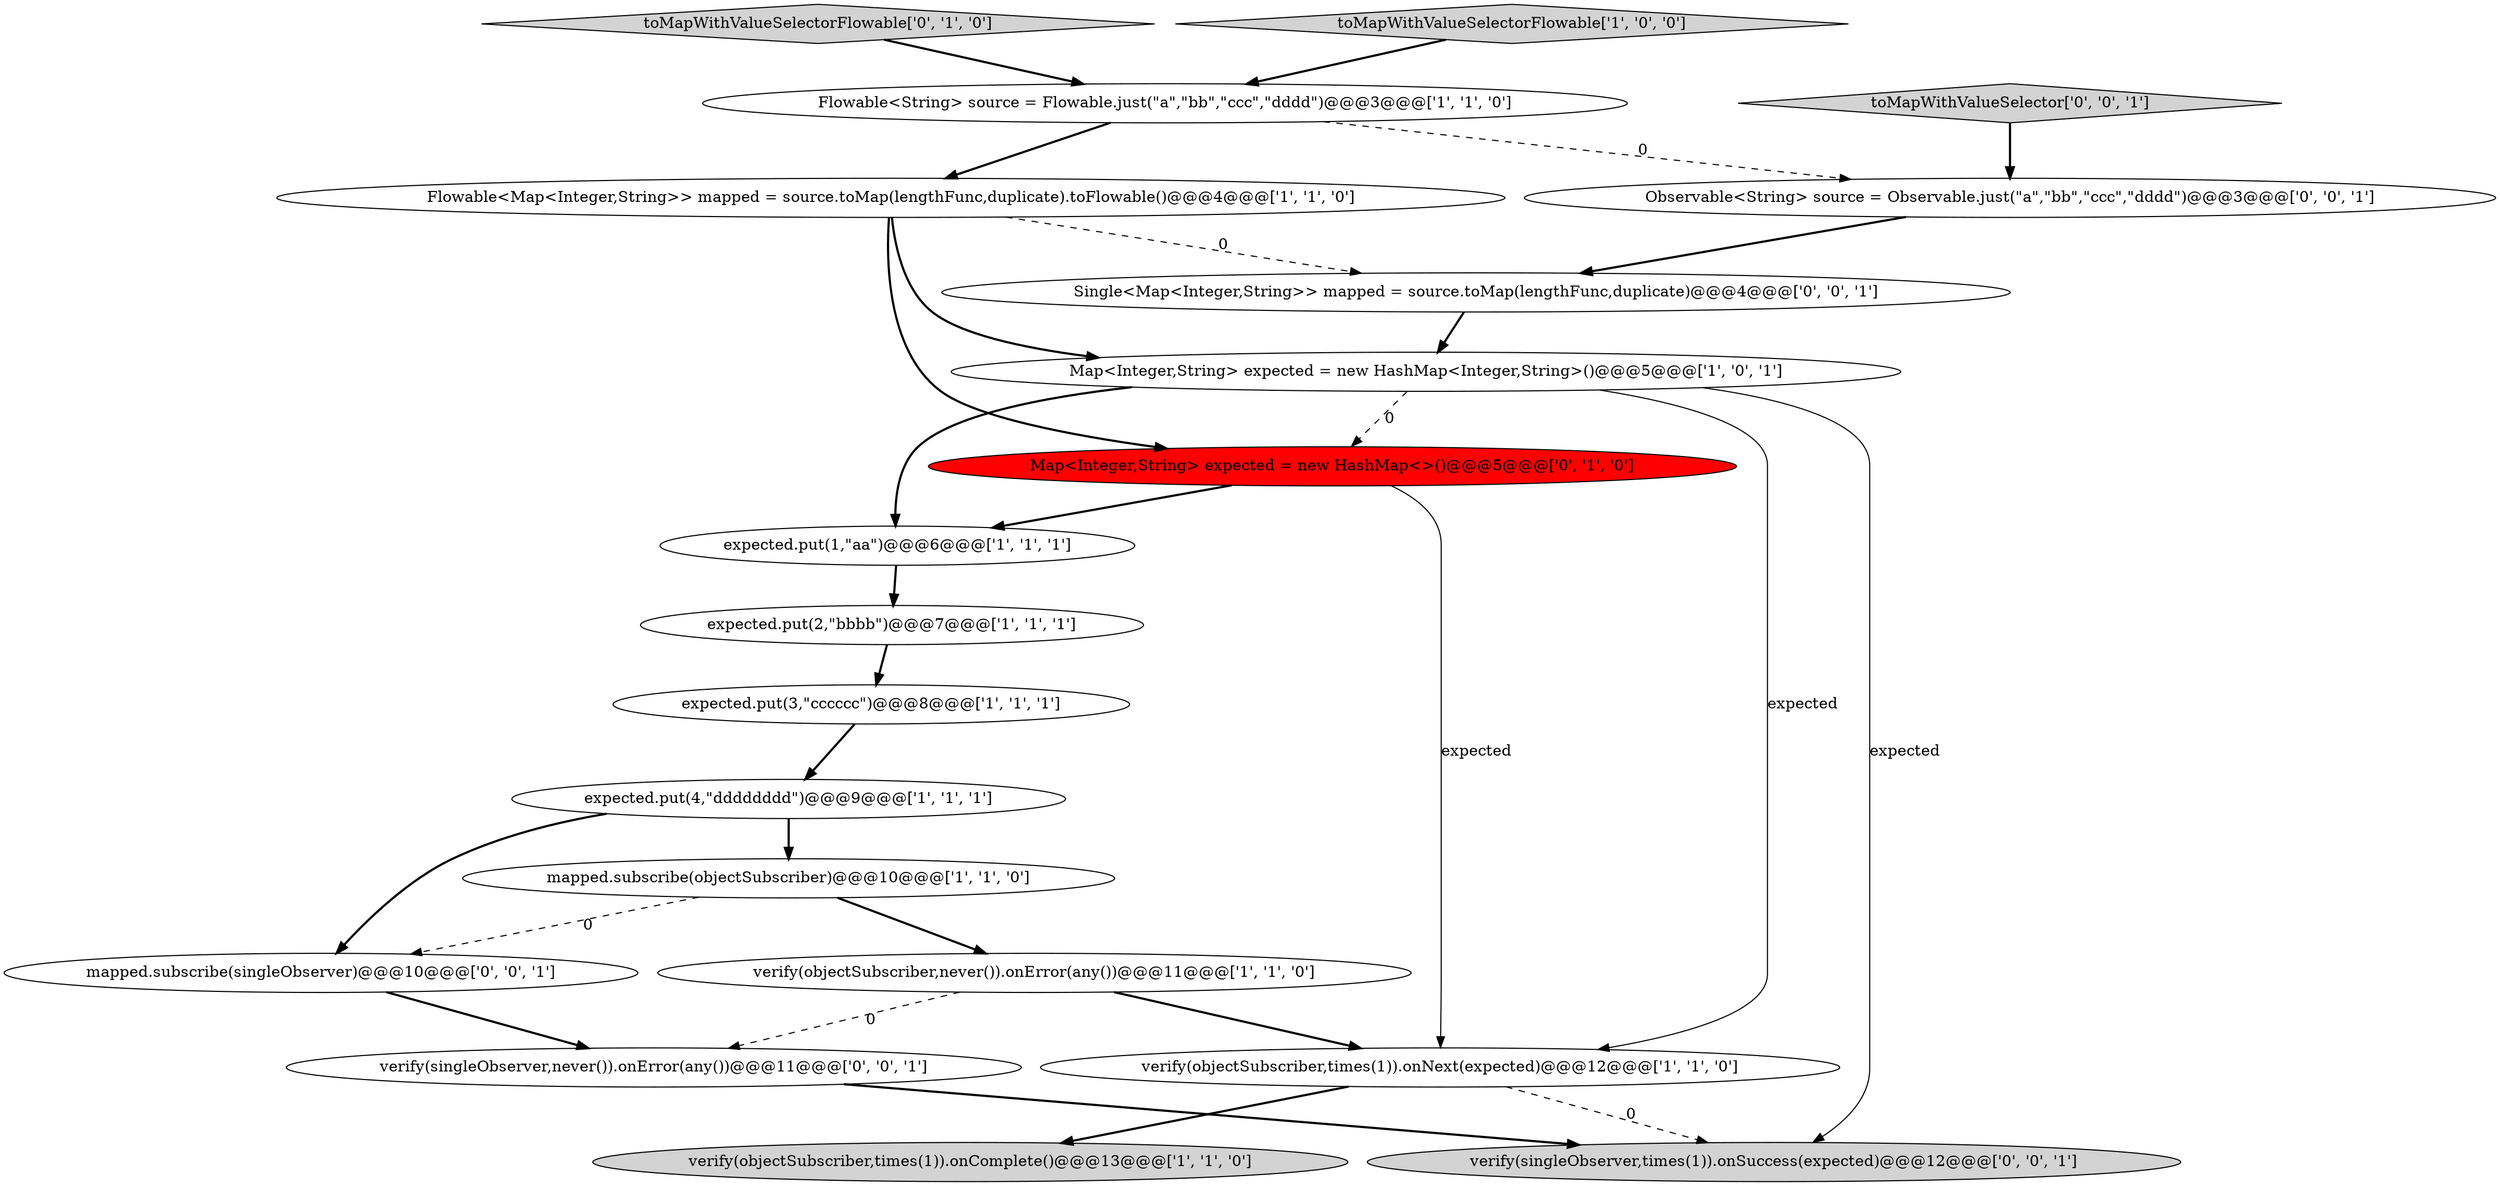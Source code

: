 digraph {
8 [style = filled, label = "expected.put(3,\"cccccc\")@@@8@@@['1', '1', '1']", fillcolor = white, shape = ellipse image = "AAA0AAABBB1BBB"];
9 [style = filled, label = "expected.put(1,\"aa\")@@@6@@@['1', '1', '1']", fillcolor = white, shape = ellipse image = "AAA0AAABBB1BBB"];
11 [style = filled, label = "Flowable<String> source = Flowable.just(\"a\",\"bb\",\"ccc\",\"dddd\")@@@3@@@['1', '1', '0']", fillcolor = white, shape = ellipse image = "AAA0AAABBB1BBB"];
7 [style = filled, label = "verify(objectSubscriber,times(1)).onNext(expected)@@@12@@@['1', '1', '0']", fillcolor = white, shape = ellipse image = "AAA0AAABBB1BBB"];
3 [style = filled, label = "Map<Integer,String> expected = new HashMap<Integer,String>()@@@5@@@['1', '0', '1']", fillcolor = white, shape = ellipse image = "AAA0AAABBB1BBB"];
17 [style = filled, label = "mapped.subscribe(singleObserver)@@@10@@@['0', '0', '1']", fillcolor = white, shape = ellipse image = "AAA0AAABBB3BBB"];
19 [style = filled, label = "verify(singleObserver,times(1)).onSuccess(expected)@@@12@@@['0', '0', '1']", fillcolor = lightgray, shape = ellipse image = "AAA0AAABBB3BBB"];
12 [style = filled, label = "Map<Integer,String> expected = new HashMap<>()@@@5@@@['0', '1', '0']", fillcolor = red, shape = ellipse image = "AAA1AAABBB2BBB"];
0 [style = filled, label = "verify(objectSubscriber,never()).onError(any())@@@11@@@['1', '1', '0']", fillcolor = white, shape = ellipse image = "AAA0AAABBB1BBB"];
6 [style = filled, label = "Flowable<Map<Integer,String>> mapped = source.toMap(lengthFunc,duplicate).toFlowable()@@@4@@@['1', '1', '0']", fillcolor = white, shape = ellipse image = "AAA0AAABBB1BBB"];
10 [style = filled, label = "mapped.subscribe(objectSubscriber)@@@10@@@['1', '1', '0']", fillcolor = white, shape = ellipse image = "AAA0AAABBB1BBB"];
14 [style = filled, label = "Observable<String> source = Observable.just(\"a\",\"bb\",\"ccc\",\"dddd\")@@@3@@@['0', '0', '1']", fillcolor = white, shape = ellipse image = "AAA0AAABBB3BBB"];
16 [style = filled, label = "toMapWithValueSelector['0', '0', '1']", fillcolor = lightgray, shape = diamond image = "AAA0AAABBB3BBB"];
13 [style = filled, label = "toMapWithValueSelectorFlowable['0', '1', '0']", fillcolor = lightgray, shape = diamond image = "AAA0AAABBB2BBB"];
1 [style = filled, label = "verify(objectSubscriber,times(1)).onComplete()@@@13@@@['1', '1', '0']", fillcolor = lightgray, shape = ellipse image = "AAA0AAABBB1BBB"];
15 [style = filled, label = "verify(singleObserver,never()).onError(any())@@@11@@@['0', '0', '1']", fillcolor = white, shape = ellipse image = "AAA0AAABBB3BBB"];
18 [style = filled, label = "Single<Map<Integer,String>> mapped = source.toMap(lengthFunc,duplicate)@@@4@@@['0', '0', '1']", fillcolor = white, shape = ellipse image = "AAA0AAABBB3BBB"];
4 [style = filled, label = "expected.put(4,\"dddddddd\")@@@9@@@['1', '1', '1']", fillcolor = white, shape = ellipse image = "AAA0AAABBB1BBB"];
5 [style = filled, label = "expected.put(2,\"bbbb\")@@@7@@@['1', '1', '1']", fillcolor = white, shape = ellipse image = "AAA0AAABBB1BBB"];
2 [style = filled, label = "toMapWithValueSelectorFlowable['1', '0', '0']", fillcolor = lightgray, shape = diamond image = "AAA0AAABBB1BBB"];
4->10 [style = bold, label=""];
6->3 [style = bold, label=""];
5->8 [style = bold, label=""];
18->3 [style = bold, label=""];
7->1 [style = bold, label=""];
4->17 [style = bold, label=""];
11->6 [style = bold, label=""];
0->15 [style = dashed, label="0"];
12->7 [style = solid, label="expected"];
3->19 [style = solid, label="expected"];
15->19 [style = bold, label=""];
12->9 [style = bold, label=""];
13->11 [style = bold, label=""];
0->7 [style = bold, label=""];
6->18 [style = dashed, label="0"];
3->9 [style = bold, label=""];
3->12 [style = dashed, label="0"];
7->19 [style = dashed, label="0"];
11->14 [style = dashed, label="0"];
10->0 [style = bold, label=""];
17->15 [style = bold, label=""];
10->17 [style = dashed, label="0"];
9->5 [style = bold, label=""];
16->14 [style = bold, label=""];
14->18 [style = bold, label=""];
8->4 [style = bold, label=""];
2->11 [style = bold, label=""];
6->12 [style = bold, label=""];
3->7 [style = solid, label="expected"];
}
